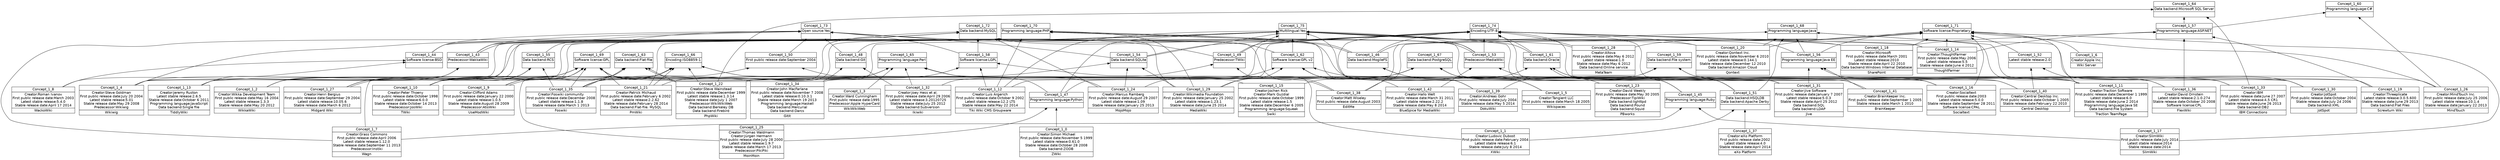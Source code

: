 digraph G { 
	rankdir=BT;
	margin=0;
	node [margin="0.03,0.03",fontname="DejaVu Sans"];
	ranksep=0.3;
	nodesep=0.2;
//graph[label="name:1,concept number:76,object number:43,attribute number:224"
0 [shape=none,label=<<table border="0" cellborder="1" cellspacing="0" port="p"><tr><td>Concept_1_36</td></tr><tr><td>Creator:David Ornstein<br/>Latest stable release:2.1.0.274<br/>Stable release date:October 20 2008<br/>Software license:CPL<br/></td></tr><tr><td>FlexWiki<br/></td></tr></table>>];
1 [shape=none,label=<<table border="0" cellborder="1" cellspacing="0" port="p"><tr><td>Concept_1_11</td></tr><tr><td>Creator:Traction Software<br/>First public release date:December 1 1999<br/>Latest stable release:6.0<br/>Stable release date:June 2 2014<br/>Programming language:Java SE<br/>Data backend:File System<br/></td></tr><tr><td>Traction TeamPage<br/></td></tr></table>>];
10 [shape=none,label=<<table border="0" cellborder="1" cellspacing="0" port="p"><tr><td>Concept_1_41</td></tr><tr><td>Creator:BrainKeeper Inc.<br/>First public release date:September 1 2005<br/>Stable release date:March 1 2010<br/></td></tr><tr><td>BrainKeeper<br/></td></tr></table>>];
11 [shape=none,label=<<table border="0" cellborder="1" cellspacing="0" port="p"><tr><td>Concept_1_40</td></tr><tr><td>Creator:Central Desktop Inc.<br/>First public release date:October 1 2005<br/>Stable release date:February 22 2010<br/></td></tr><tr><td>Central Desktop<br/></td></tr></table>>];
12 [shape=none,label=<<table border="0" cellborder="1" cellspacing="0" port="p"><tr><td>Concept_1_4</td></tr><tr><td>Creator:Steve Goldman<br/>First public release date:July 20 2004<br/>Latest stable release:5.01<br/>Stable release date:May 29 2008<br/>Predecessor:Wikiwig<br/></td></tr><tr><td>Wikiwig<br/></td></tr></table>>];
13 [shape=none,label=<<table border="0" cellborder="1" cellspacing="0" port="p"><tr><td>Concept_1_33</td></tr><tr><td>Creator:IBM<br/>First public release date:June 27 2007<br/>Latest stable release:4.5 CR1<br/>Stable release date:June 26 2013<br/>Data backend:DB2<br/></td></tr><tr><td>IBM Connections<br/></td></tr></table>>];
14 [shape=none,label=<<table border="0" cellborder="1" cellspacing="0" port="p"><tr><td>Concept_1_31</td></tr><tr><td>Creator:Jive Software<br/>First public release date:January 7 2007<br/>Latest stable release:5.0.3<br/>Stable release date:April 25 2012<br/>Data backend:SQL<br/>Data backend:LDAP<br/></td></tr><tr><td>Jive<br/></td></tr></table>>];
15 [shape=none,label=<<table border="0" cellborder="1" cellspacing="0" port="p"><tr><td>Concept_1_5</td></tr><tr><td>Creator:Tangient LLC<br/>First public release date:March 18 2005<br/></td></tr><tr><td>Wikispaces<br/></td></tr></table>>];
16 [shape=none,label=<<table border="0" cellborder="1" cellspacing="0" port="p"><tr><td>Concept_1_9</td></tr><tr><td>Creator:Clifford Adams<br/>First public release date:January 22 2000<br/>Latest stable release:1.0.5<br/>Stable release date:August 28 2009<br/>Predecessor:AtisWiki<br/></td></tr><tr><td>UseModWiki<br/></td></tr></table>>];
17 [shape=none,label=<<table border="0" cellborder="1" cellspacing="0" port="p"><tr><td>Concept_1_13</td></tr><tr><td>Creator:Jeremy Ruston<br/>Latest stable release:2.6.5<br/>Stable release date:October 6 2011<br/>Programming language:JavaScript<br/>Data backend:Single file<br/></td></tr><tr><td>TiddlyWiki<br/></td></tr></table>>];
18 [shape=none,label=<<table border="0" cellborder="1" cellspacing="0" port="p"><tr><td>Concept_1_30</td></tr><tr><td>Creator:JotSpot<br/>First public release date:October 2004<br/>Stable release date:July 24 2006<br/>Data backend:XML<br/></td></tr><tr><td>JotSpot<br/></td></tr></table>>];
19 [shape=none,label=<<table border="0" cellborder="1" cellspacing="0" port="p"><tr><td>Concept_1_7</td></tr><tr><td>Creator:Grass Commons<br/>First public release date:April 2006<br/>Latest stable release:1.12.0<br/>Stable release date:September 11 2013<br/>Predecessor:Instiki<br/></td></tr><tr><td>Wagn<br/></td></tr></table>>];
2 [shape=none,label=<<table border="0" cellborder="1" cellspacing="0" port="p"><tr><td>Concept_1_16</td></tr><tr><td>Creator:Socialtext<br/>First public release date:2003<br/>Latest stable release:5.0.0<br/>Stable release date:September 28 2011<br/>Software license:CPAL<br/></td></tr><tr><td>Socialtext<br/></td></tr></table>>];
20 [shape=none,label=<<table border="0" cellborder="1" cellspacing="0" port="p"><tr><td>Concept_1_24</td></tr><tr><td>Creator:Marcus Ramberg<br/>First public release date:August 29 2007<br/>Latest stable release:1.09<br/>Stable release date:January 25 2013<br/></td></tr><tr><td>MojoMojo<br/></td></tr></table>>];
21 [shape=none,label=<<table border="0" cellborder="1" cellspacing="0" port="p"><tr><td>Concept_1_28</td></tr><tr><td>Creator:Altova<br/>First public release date:May 6 2012<br/>Latest stable release:1.0<br/>Stable release date:May 6 2012<br/>Data backend:Online service<br/></td></tr><tr><td>MetaTeam<br/></td></tr></table>>];
22 [shape=none,label=<<table border="0" cellborder="1" cellspacing="0" port="p"><tr><td>Concept_1_27</td></tr><tr><td>Creator:Henri Bergius<br/>First public release date:September 29 2004<br/>Latest stable release:10.05.6<br/>Stable release date:March 6 2012<br/></td></tr><tr><td>Midgard Wiki<br/></td></tr></table>>];
23 [shape=none,label=<<table border="0" cellborder="1" cellspacing="0" port="p"><tr><td>Concept_1_34</td></tr><tr><td>Creator:John MacFarlane<br/>First public release date:November 7 2008<br/>Latest stable release:0.10.3.1<br/>Stable release date:March 19 2013<br/>Programming language:Haskell<br/>Data backend:Mercurial<br/>Data backend:Darcs<br/></td></tr><tr><td>Gitit<br/></td></tr></table>>];
24 [shape=none,label=<<table border="0" cellborder="1" cellspacing="0" port="p"><tr><td>Concept_1_18</td></tr><tr><td>Creator:Microsoft<br/>First public release date:March 2001<br/>Latest stable release:2010<br/>Stable release date:April 22 2010<br/>Data backend:Windows Internal Database<br/></td></tr><tr><td>SharePoint<br/></td></tr></table>>];
25 [shape=none,label=<<table border="0" cellborder="1" cellspacing="0" port="p"><tr><td>Concept_1_42</td></tr><tr><td>Creator:Hallo Welt<br/>First public release date:March 31 2011<br/>Latest stable release:2.22.2<br/>Stable release date:May 8 2014<br/></td></tr><tr><td>BlueSpice for MediaWiki<br/></td></tr></table>>];
26 [shape=none,label=<<table border="0" cellborder="1" cellspacing="0" port="p"><tr><td>Concept_1_35</td></tr><tr><td>Creator:Foswiki community<br/>First public release date:December 2008<br/>Latest stable release:1.1.8<br/>Stable release date:March 1 2013<br/></td></tr><tr><td>Foswiki<br/></td></tr></table>>];
27 [shape=none,label=<<table border="0" cellborder="1" cellspacing="0" port="p"><tr><td>Concept_1_14</td></tr><tr><td>Creator:ThoughtFarmer<br/>First public release date:May 2006<br/>Latest stable release:5.5<br/>Stable release date:June 4 2012<br/></td></tr><tr><td>ThoughtFarmer<br/></td></tr></table>>];
28 [shape=none,label=<<table border="0" cellborder="1" cellspacing="0" port="p"><tr><td>Concept_1_2</td></tr><tr><td>Creator:Wikka Development Team<br/>First public release date:May 16 2004<br/>Latest stable release:1.3.3<br/>Stable release date:May 20 2012<br/></td></tr><tr><td>WikkaWiki<br/></td></tr></table>>];
29 [shape=none,label=<<table border="0" cellborder="1" cellspacing="0" port="p"><tr><td>Concept_1_8</td></tr><tr><td>Creator:Roman Ivanov<br/>First public release date:March 2003<br/>Latest stable release:5.4.0<br/>Stable release date:April 17 2014<br/></td></tr><tr><td>WackoWiki<br/></td></tr></table>>];
3 [shape=none,label=<<table border="0" cellborder="1" cellspacing="0" port="p"><tr><td>Concept_1_17</td></tr><tr><td>Creator:SlimWiki<br/>First public release date:July 2014<br/>Latest stable release:2014<br/>Stable release date:2014<br/></td></tr><tr><td>SlimWiki<br/></td></tr></table>>];
30 [shape=none,label=<<table border="0" cellborder="1" cellspacing="0" port="p"><tr><td>Concept_1_23</td></tr><tr><td>Creator:David Weekly<br/>First public release date:May 30 2005<br/>Predecessor:TipiWiki<br/>Data backend:lighttpd<br/>Data backend:Pound<br/>Data backend:Squid<br/></td></tr><tr><td>PBworks<br/></td></tr></table>>];
31 [shape=none,label=<<table border="0" cellborder="1" cellspacing="0" port="p"><tr><td>Concept_1_29</td></tr><tr><td>Creator:Wikimedia Foundation<br/>First public release date:January 25 2002<br/>Latest stable release:1.23.1<br/>Stable release date:June 25 2014<br/></td></tr><tr><td>MediaWiki<br/></td></tr></table>>];
32 [shape=none,label=<<table border="0" cellborder="1" cellspacing="0" port="p"><tr><td>Concept_1_21</td></tr><tr><td>Creator:Patrick Michaud<br/>First public release date:February 6 2002<br/>Latest stable release:2.2.62<br/>Stable release date:February 28 2014<br/>Data backend:Flat-file. MySQL<br/></td></tr><tr><td>PmWiki<br/></td></tr></table>>];
33 [shape=none,label=<<table border="0" cellborder="1" cellspacing="0" port="p"><tr><td>Concept_1_15</td></tr><tr><td>Creator:Jochen Rick<br/>Creator:Mark Guzdial<br/>First public release date:October 1999<br/>Latest stable release:1.5<br/>Stable release date:December 6 2005<br/>Programming language:Squeak<br/></td></tr><tr><td>Swiki<br/></td></tr></table>>];
34 [shape=none,label=<<table border="0" cellborder="1" cellspacing="0" port="p"><tr><td>Concept_1_38</td></tr><tr><td>Creator:Matt Wiseley<br/>First public release date:August 2003<br/></td></tr><tr><td>EditMe<br/></td></tr></table>>];
35 [shape=none,label=<<table border="0" cellborder="1" cellspacing="0" port="p"><tr><td>Concept_1_3</td></tr><tr><td>Creator:Ward Cunningham<br/>First public release date:1995<br/>Predecessor:Apple HyperCard<br/></td></tr><tr><td>WikiWikiWeb<br/></td></tr></table>>];
36 [shape=none,label=<<table border="0" cellborder="1" cellspacing="0" port="p"><tr><td>Concept_1_20</td></tr><tr><td>Creator:Qontext Inc.<br/>First public release date:November 6 2010<br/>Latest stable release:0.144.1<br/>Stable release date:December 12 2010<br/>Data backend:Amazon Cloud<br/></td></tr><tr><td>Qontext<br/></td></tr></table>>];
37 [shape=none,label=<<table border="0" cellborder="1" cellspacing="0" port="p"><tr><td>Concept_1_19</td></tr><tr><td>Creator:Threeplicate<br/>Latest stable release:3.0.5.600<br/>Stable release date:June 29 2013<br/>Data backend:Flat Files<br/></td></tr><tr><td>Screwturn Wiki<br/></td></tr></table>>];
38 [shape=none,label=<<table border="0" cellborder="1" cellspacing="0" port="p"><tr><td>Concept_1_32</td></tr><tr><td>Creator:Joey Hess et al.<br/>First public release date:April 29 2006<br/>Latest stable release:3.20120725<br/>Stable release date:July 25 2012<br/>Data backend:Subversion<br/></td></tr><tr><td>Ikiwiki<br/></td></tr></table>>];
39 [shape=none,label=<<table border="0" cellborder="1" cellspacing="0" port="p"><tr><td>Concept_1_26</td></tr><tr><td>Creator:MindTouch Inc.<br/>First public release date:July 25 2006<br/>Latest stable release:10.1.4<br/>Stable release date:January 22 2013<br/></td></tr><tr><td>MindTouch<br/></td></tr></table>>];
4 [shape=none,label=<<table border="0" cellborder="1" cellspacing="0" port="p"><tr><td>Concept_1_39</td></tr><tr><td>Creator:Andreas Gohr<br/>First public release date:July 2004<br/>Stable release date:May 5 2014<br/></td></tr><tr><td>DokuWiki<br/></td></tr></table>>];
40 [shape=none,label=<<table border="0" cellborder="1" cellspacing="0" port="p"><tr><td>Concept_1_22</td></tr><tr><td>Creator:Steve Wainstead<br/>First public release date:December 1999<br/>Latest stable release:1.3.14<br/>Stable release date:July 1 2007<br/>Predecessor:WikiWikiWeb<br/>Data backend:Berkeley DB<br/>Data backend:Firebird<br/></td></tr><tr><td>PhpWiki<br/></td></tr></table>>];
41 [shape=none,label=<<table border="0" cellborder="1" cellspacing="0" port="p"><tr><td>Concept_1_6</td></tr><tr><td>Creator:Apple Inc.<br/></td></tr><tr><td>Wiki Server<br/></td></tr></table>>];
42 [shape=none,label=<<table border="0" cellborder="1" cellspacing="0" port="p"><tr><td>Concept_1_12</td></tr><tr><td>Creator:Luis Argerich<br/>First public release date:October 9 2002<br/>Latest stable release:12.2 LTS<br/>Stable release date:May 22 2014<br/></td></tr><tr><td>Tiki Wiki CMS Groupware<br/></td></tr></table>>];
5 [shape=none,label=<<table border="0" cellborder="1" cellspacing="0" port="p"><tr><td>Concept_1_0</td></tr><tr><td>Creator:Simon Michael<br/>First public release date:November 5 1999<br/>Latest stable release:0.61.0<br/>Stable release date:October 28 2008<br/>Data backend:ZODB<br/></td></tr><tr><td>ZWiki<br/></td></tr></table>>];
6 [shape=none,label=<<table border="0" cellborder="1" cellspacing="0" port="p"><tr><td>Concept_1_10</td></tr><tr><td>Creator:Peter Thoeny<br/>First public release date:October 1998<br/>Latest stable release:6.0.0<br/>Stable release date:October 14 2013<br/>Predecessor:JosWiki<br/></td></tr><tr><td>TWiki<br/></td></tr></table>>];
7 [shape=none,label=<<table border="0" cellborder="1" cellspacing="0" port="p"><tr><td>Concept_1_1</td></tr><tr><td>Creator:Ludovic Dubost<br/>First public release date:February 2004<br/>Latest stable release:6.1<br/>Stable release date:July 8 2014<br/></td></tr><tr><td>XWiki<br/></td></tr></table>>];
8 [shape=none,label=<<table border="0" cellborder="1" cellspacing="0" port="p"><tr><td>Concept_1_25</td></tr><tr><td>Creator:Thomas Waldmann<br/>Creator:Jürgen Hermann<br/>First public release date:July 28 2000<br/>Latest stable release:1.9.7<br/>Stable release date:March 17 2013<br/>Predecessor:PikiPiki<br/></td></tr><tr><td>MoinMoin<br/></td></tr></table>>];
9 [shape=none,label=<<table border="0" cellborder="1" cellspacing="0" port="p"><tr><td>Concept_1_37</td></tr><tr><td>Creator:eXo Platform<br/>First public release date:2002<br/>Latest stable release:4.0<br/>Stable release date:April 2014<br/></td></tr><tr><td>eXo Platform<br/></td></tr></table>>];
43 [shape=none,label=<<table border="0" cellborder="1" cellspacing="0" port="p"><tr><td>Concept_1_50</td></tr><tr><td>First public release date:September 2004<br/></td></tr><tr><td><br/></td></tr></table>>];
44 [shape=none,label=<<table border="0" cellborder="1" cellspacing="0" port="p"><tr><td>Concept_1_52</td></tr><tr><td>Latest stable release:2.0<br/></td></tr><tr><td><br/></td></tr></table>>];
45 [shape=none,label=<<table border="0" cellborder="1" cellspacing="0" port="p"><tr><td>Concept_1_49</td></tr><tr><td>Predecessor:TWiki<br/></td></tr><tr><td><br/></td></tr></table>>];
46 [shape=none,label=<<table border="0" cellborder="1" cellspacing="0" port="p"><tr><td>Concept_1_53</td></tr><tr><td>Predecessor:MediaWiki<br/></td></tr><tr><td><br/></td></tr></table>>];
47 [shape=none,label=<<table border="0" cellborder="1" cellspacing="0" port="p"><tr><td>Concept_1_43</td></tr><tr><td>Predecessor:WakkaWiki<br/></td></tr><tr><td><br/></td></tr></table>>];
50 [shape=none,label=<<table border="0" cellborder="1" cellspacing="0" port="p"><tr><td>Concept_1_44</td></tr><tr><td>Software license:BSD<br/></td></tr><tr><td><br/></td></tr></table>>];
59 [shape=none,label=<<table border="0" cellborder="1" cellspacing="0" port="p"><tr><td>Concept_1_45</td></tr><tr><td>Programming language:Ruby<br/></td></tr><tr><td><br/></td></tr></table>>];
61 [shape=none,label=<<table border="0" cellborder="1" cellspacing="0" port="p"><tr><td>Concept_1_47</td></tr><tr><td>Programming language:Python<br/></td></tr><tr><td><br/></td></tr></table>>];
68 [shape=none,label=<<table border="0" cellborder="1" cellspacing="0" port="p"><tr><td>Concept_1_46</td></tr><tr><td>Data backend:MogileFS<br/></td></tr><tr><td><br/></td></tr></table>>];
73 [shape=none,label=<<table border="0" cellborder="1" cellspacing="0" port="p"><tr><td>Concept_1_51</td></tr><tr><td>Data backend:HSQLDB<br/>Data backend:Apache Derby<br/></td></tr><tr><td><br/></td></tr></table>>];
74 [shape=none,label=<<table border="0" cellborder="1" cellspacing="0" port="p"><tr><td>Concept_1_48</td></tr><tr><td>Data backend:Git<br/></td></tr><tr><td><br/></td></tr></table>>];
60 [shape=none,label=<<table border="0" cellborder="1" cellspacing="0" port="p"><tr><td>Concept_1_56</td></tr><tr><td>Programming language:Java EE<br/></td></tr><tr><td><br/></td></tr></table>>];
71 [shape=none,label=<<table border="0" cellborder="1" cellspacing="0" port="p"><tr><td>Concept_1_55</td></tr><tr><td>Data backend:RCS<br/></td></tr><tr><td><br/></td></tr></table>>];
72 [shape=none,label=<<table border="0" cellborder="1" cellspacing="0" port="p"><tr><td>Concept_1_54</td></tr><tr><td>Data backend:SQLite<br/></td></tr><tr><td><br/></td></tr></table>>];
49 [shape=none,label=<<table border="0" cellborder="1" cellspacing="0" port="p"><tr><td>Concept_1_58</td></tr><tr><td>Software license:LGPL<br/></td></tr><tr><td><br/></td></tr></table>>];
63 [shape=none,label=<<table border="0" cellborder="1" cellspacing="0" port="p"><tr><td>Concept_1_57</td></tr><tr><td>Programming language:ASP.NET<br/></td></tr><tr><td><br/></td></tr></table>>];
66 [shape=none,label=<<table border="0" cellborder="1" cellspacing="0" port="p"><tr><td>Concept_1_59</td></tr><tr><td>Data backend:File system<br/></td></tr><tr><td><br/></td></tr></table>>];
52 [shape=none,label=<<table border="0" cellborder="1" cellspacing="0" port="p"><tr><td>Concept_1_62</td></tr><tr><td>Software license:GPL v2<br/></td></tr><tr><td><br/></td></tr></table>>];
57 [shape=none,label=<<table border="0" cellborder="1" cellspacing="0" port="p"><tr><td>Concept_1_60</td></tr><tr><td>Programming language:C#<br/></td></tr><tr><td><br/></td></tr></table>>];
67 [shape=none,label=<<table border="0" cellborder="1" cellspacing="0" port="p"><tr><td>Concept_1_61</td></tr><tr><td>Data backend:Oracle<br/></td></tr><tr><td><br/></td></tr></table>>];
70 [shape=none,label=<<table border="0" cellborder="1" cellspacing="0" port="p"><tr><td>Concept_1_64</td></tr><tr><td>Data backend:Microsoft SQL Server<br/></td></tr><tr><td><br/></td></tr></table>>];
75 [shape=none,label=<<table border="0" cellborder="1" cellspacing="0" port="p"><tr><td>Concept_1_63</td></tr><tr><td>Data backend:Flat-file<br/></td></tr><tr><td><br/></td></tr></table>>];
55 [shape=none,label=<<table border="0" cellborder="1" cellspacing="0" port="p"><tr><td>Concept_1_66</td></tr><tr><td>Encoding:ISO8859-1<br/></td></tr><tr><td><br/></td></tr></table>>];
62 [shape=none,label=<<table border="0" cellborder="1" cellspacing="0" port="p"><tr><td>Concept_1_65</td></tr><tr><td>Programming language:Perl<br/></td></tr><tr><td><br/></td></tr></table>>];
64 [shape=none,label=<<table border="0" cellborder="1" cellspacing="0" port="p"><tr><td>Concept_1_68</td></tr><tr><td>Programming language:Java<br/></td></tr><tr><td><br/></td></tr></table>>];
65 [shape=none,label=<<table border="0" cellborder="1" cellspacing="0" port="p"><tr><td>Concept_1_67</td></tr><tr><td>Data backend:PostgreSQL<br/></td></tr><tr><td><br/></td></tr></table>>];
48 [shape=none,label=<<table border="0" cellborder="1" cellspacing="0" port="p"><tr><td>Concept_1_69</td></tr><tr><td>Software license:GPL<br/></td></tr><tr><td><br/></td></tr></table>>];
58 [shape=none,label=<<table border="0" cellborder="1" cellspacing="0" port="p"><tr><td>Concept_1_70</td></tr><tr><td>Programming language:PHP<br/></td></tr><tr><td><br/></td></tr></table>>];
51 [shape=none,label=<<table border="0" cellborder="1" cellspacing="0" port="p"><tr><td>Concept_1_71</td></tr><tr><td>Software license:Proprietary<br/></td></tr><tr><td><br/></td></tr></table>>];
69 [shape=none,label=<<table border="0" cellborder="1" cellspacing="0" port="p"><tr><td>Concept_1_72</td></tr><tr><td>Data backend:MySQL<br/></td></tr><tr><td><br/></td></tr></table>>];
53 [shape=none,label=<<table border="0" cellborder="1" cellspacing="0" port="p"><tr><td>Concept_1_73</td></tr><tr><td>Open source:Yes<br/></td></tr><tr><td><br/></td></tr></table>>];
54 [shape=none,label=<<table border="0" cellborder="1" cellspacing="0" port="p"><tr><td>Concept_1_74</td></tr><tr><td>Encoding:UTF-8<br/></td></tr><tr><td><br/></td></tr></table>>];
56 [shape=none,label=<<table border="0" cellborder="1" cellspacing="0" port="p"><tr><td>Concept_1_75</td></tr><tr><td>Multilingual:Yes<br/></td></tr><tr><td><br/></td></tr></table>>];
	17:p -> 43:p
	0:p -> 43:p
	18:p -> 44:p
	11:p -> 44:p
	7:p -> 45:p
	26:p -> 45:p
	39:p -> 46:p
	25:p -> 46:p
	29:p -> 47:p
	28:p -> 47:p
	29:p -> 50:p
	17:p -> 50:p
	3:p -> 59:p
	19:p -> 59:p
	8:p -> 61:p
	5:p -> 61:p
	15:p -> 68:p
	30:p -> 68:p
	9:p -> 73:p
	7:p -> 73:p
	38:p -> 74:p
	23:p -> 74:p
	13:p -> 60:p
	10:p -> 60:p
	14:p -> 60:p
	22:p -> 71:p
	6:p -> 71:p
	26:p -> 71:p
	20:p -> 72:p
	31:p -> 72:p
	32:p -> 72:p
	22:p -> 49:p
	42:p -> 49:p
	73:p -> 49:p
	24:p -> 63:p
	27:p -> 63:p
	37:p -> 63:p
	0:p -> 63:p
	0:p -> 66:p
	18:p -> 66:p
	4:p -> 66:p
	33:p -> 66:p
	25:p -> 52:p
	37:p -> 52:p
	31:p -> 52:p
	38:p -> 52:p
	4:p -> 52:p
	39:p -> 57:p
	63:p -> 57:p
	13:p -> 67:p
	1:p -> 67:p
	40:p -> 67:p
	73:p -> 67:p
	40:p -> 70:p
	13:p -> 70:p
	63:p -> 70:p
	8:p -> 75:p
	16:p -> 75:p
	1:p -> 75:p
	26:p -> 75:p
	40:p -> 75:p
	6:p -> 75:p
	26:p -> 55:p
	40:p -> 55:p
	28:p -> 55:p
	6:p -> 55:p
	34:p -> 55:p
	32:p -> 55:p
	14:p -> 55:p
	16:p -> 62:p
	26:p -> 62:p
	2:p -> 62:p
	6:p -> 62:p
	35:p -> 62:p
	20:p -> 62:p
	38:p -> 62:p
	1:p -> 64:p
	60:p -> 64:p
	34:p -> 64:p
	18:p -> 64:p
	36:p -> 64:p
	73:p -> 64:p
	2:p -> 65:p
	40:p -> 65:p
	31:p -> 65:p
	20:p -> 65:p
	11:p -> 65:p
	59:p -> 65:p
	73:p -> 65:p
	16:p -> 48:p
	26:p -> 48:p
	40:p -> 48:p
	28:p -> 48:p
	6:p -> 48:p
	19:p -> 48:p
	32:p -> 48:p
	61:p -> 48:p
	12:p -> 48:p
	23:p -> 48:p
	33:p -> 48:p
	40:p -> 58:p
	42:p -> 58:p
	31:p -> 58:p
	32:p -> 58:p
	22:p -> 58:p
	68:p -> 58:p
	46:p -> 58:p
	11:p -> 58:p
	4:p -> 58:p
	47:p -> 58:p
	12:p -> 58:p
	27:p -> 51:p
	1:p -> 51:p
	44:p -> 51:p
	39:p -> 51:p
	24:p -> 51:p
	21:p -> 51:p
	36:p -> 51:p
	3:p -> 51:p
	60:p -> 51:p
	2:p -> 51:p
	34:p -> 51:p
	68:p -> 51:p
	41:p -> 51:p
	40:p -> 69:p
	19:p -> 69:p
	31:p -> 69:p
	34:p -> 69:p
	10:p -> 69:p
	68:p -> 69:p
	46:p -> 69:p
	50:p -> 69:p
	20:p -> 69:p
	47:p -> 69:p
	12:p -> 69:p
	49:p -> 69:p
	71:p -> 53:p
	74:p -> 53:p
	72:p -> 53:p
	48:p -> 53:p
	45:p -> 53:p
	43:p -> 53:p
	50:p -> 53:p
	52:p -> 53:p
	47:p -> 53:p
	49:p -> 53:p
	27:p -> 54:p
	45:p -> 54:p
	21:p -> 54:p
	59:p -> 54:p
	23:p -> 54:p
	37:p -> 54:p
	42:p -> 54:p
	6:p -> 54:p
	24:p -> 54:p
	46:p -> 54:p
	36:p -> 54:p
	14:p -> 54:p
	4:p -> 54:p
	61:p -> 54:p
	2:p -> 54:p
	72:p -> 54:p
	17:p -> 54:p
	67:p -> 54:p
	68:p -> 54:p
	27:p -> 56:p
	45:p -> 56:p
	21:p -> 56:p
	59:p -> 56:p
	60:p -> 56:p
	42:p -> 56:p
	6:p -> 56:p
	24:p -> 56:p
	46:p -> 56:p
	36:p -> 56:p
	52:p -> 56:p
	61:p -> 56:p
	12:p -> 56:p
	74:p -> 56:p
	72:p -> 56:p
	67:p -> 56:p
	15:p -> 56:p
	50:p -> 56:p
	47:p -> 56:p
}